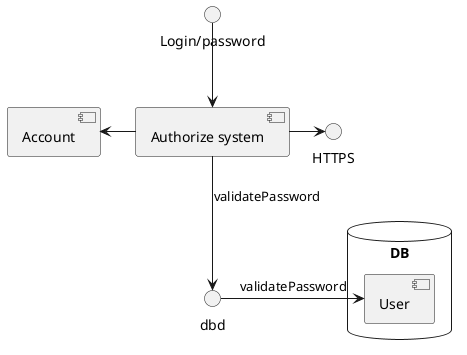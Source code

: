 @startuml component

[Authorize system] as auth
[Account] as account

() "Login/password" as IAuth1
() "HTTPS" as IHTTPS

IAuth1 --> auth
auth -right-> IHTTPS
auth -left-> account

database DB{
    [User] as userDB
}

auth --> dbd : validatePassword
dbd -> userDB : validatePassword

@enduml